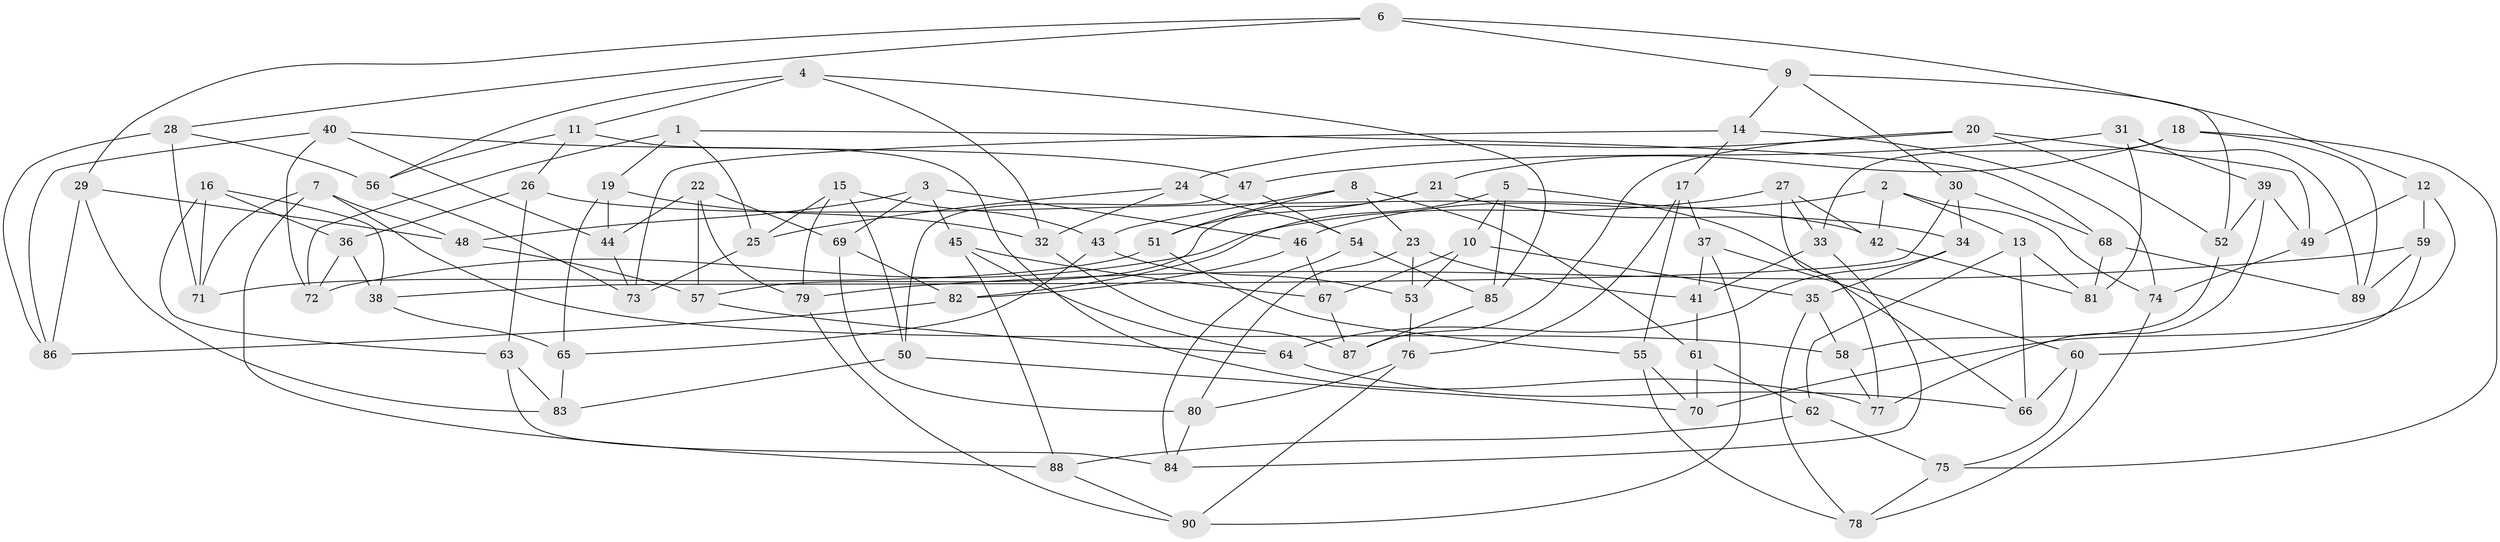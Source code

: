 // Generated by graph-tools (version 1.1) at 2025/50/03/09/25 03:50:43]
// undirected, 90 vertices, 180 edges
graph export_dot {
graph [start="1"]
  node [color=gray90,style=filled];
  1;
  2;
  3;
  4;
  5;
  6;
  7;
  8;
  9;
  10;
  11;
  12;
  13;
  14;
  15;
  16;
  17;
  18;
  19;
  20;
  21;
  22;
  23;
  24;
  25;
  26;
  27;
  28;
  29;
  30;
  31;
  32;
  33;
  34;
  35;
  36;
  37;
  38;
  39;
  40;
  41;
  42;
  43;
  44;
  45;
  46;
  47;
  48;
  49;
  50;
  51;
  52;
  53;
  54;
  55;
  56;
  57;
  58;
  59;
  60;
  61;
  62;
  63;
  64;
  65;
  66;
  67;
  68;
  69;
  70;
  71;
  72;
  73;
  74;
  75;
  76;
  77;
  78;
  79;
  80;
  81;
  82;
  83;
  84;
  85;
  86;
  87;
  88;
  89;
  90;
  1 -- 25;
  1 -- 72;
  1 -- 19;
  1 -- 68;
  2 -- 13;
  2 -- 74;
  2 -- 42;
  2 -- 46;
  3 -- 69;
  3 -- 48;
  3 -- 46;
  3 -- 45;
  4 -- 32;
  4 -- 56;
  4 -- 11;
  4 -- 85;
  5 -- 82;
  5 -- 66;
  5 -- 85;
  5 -- 10;
  6 -- 12;
  6 -- 9;
  6 -- 28;
  6 -- 29;
  7 -- 71;
  7 -- 58;
  7 -- 88;
  7 -- 48;
  8 -- 51;
  8 -- 43;
  8 -- 61;
  8 -- 23;
  9 -- 14;
  9 -- 52;
  9 -- 30;
  10 -- 67;
  10 -- 53;
  10 -- 35;
  11 -- 26;
  11 -- 56;
  11 -- 77;
  12 -- 59;
  12 -- 70;
  12 -- 49;
  13 -- 62;
  13 -- 66;
  13 -- 81;
  14 -- 73;
  14 -- 17;
  14 -- 74;
  15 -- 43;
  15 -- 50;
  15 -- 79;
  15 -- 25;
  16 -- 36;
  16 -- 38;
  16 -- 71;
  16 -- 63;
  17 -- 55;
  17 -- 37;
  17 -- 76;
  18 -- 75;
  18 -- 89;
  18 -- 21;
  18 -- 33;
  19 -- 44;
  19 -- 65;
  19 -- 32;
  20 -- 52;
  20 -- 49;
  20 -- 87;
  20 -- 24;
  21 -- 34;
  21 -- 51;
  21 -- 57;
  22 -- 57;
  22 -- 69;
  22 -- 79;
  22 -- 44;
  23 -- 80;
  23 -- 53;
  23 -- 41;
  24 -- 32;
  24 -- 54;
  24 -- 25;
  25 -- 73;
  26 -- 63;
  26 -- 42;
  26 -- 36;
  27 -- 72;
  27 -- 77;
  27 -- 33;
  27 -- 42;
  28 -- 86;
  28 -- 56;
  28 -- 71;
  29 -- 86;
  29 -- 83;
  29 -- 48;
  30 -- 38;
  30 -- 34;
  30 -- 68;
  31 -- 47;
  31 -- 89;
  31 -- 39;
  31 -- 81;
  32 -- 87;
  33 -- 84;
  33 -- 41;
  34 -- 64;
  34 -- 35;
  35 -- 78;
  35 -- 58;
  36 -- 38;
  36 -- 72;
  37 -- 60;
  37 -- 41;
  37 -- 90;
  38 -- 65;
  39 -- 52;
  39 -- 49;
  39 -- 77;
  40 -- 47;
  40 -- 44;
  40 -- 86;
  40 -- 72;
  41 -- 61;
  42 -- 81;
  43 -- 65;
  43 -- 53;
  44 -- 73;
  45 -- 88;
  45 -- 64;
  45 -- 67;
  46 -- 67;
  46 -- 82;
  47 -- 50;
  47 -- 54;
  48 -- 57;
  49 -- 74;
  50 -- 83;
  50 -- 70;
  51 -- 55;
  51 -- 71;
  52 -- 58;
  53 -- 76;
  54 -- 84;
  54 -- 85;
  55 -- 78;
  55 -- 70;
  56 -- 73;
  57 -- 64;
  58 -- 77;
  59 -- 89;
  59 -- 79;
  59 -- 60;
  60 -- 75;
  60 -- 66;
  61 -- 70;
  61 -- 62;
  62 -- 75;
  62 -- 88;
  63 -- 84;
  63 -- 83;
  64 -- 66;
  65 -- 83;
  67 -- 87;
  68 -- 89;
  68 -- 81;
  69 -- 80;
  69 -- 82;
  74 -- 78;
  75 -- 78;
  76 -- 90;
  76 -- 80;
  79 -- 90;
  80 -- 84;
  82 -- 86;
  85 -- 87;
  88 -- 90;
}
